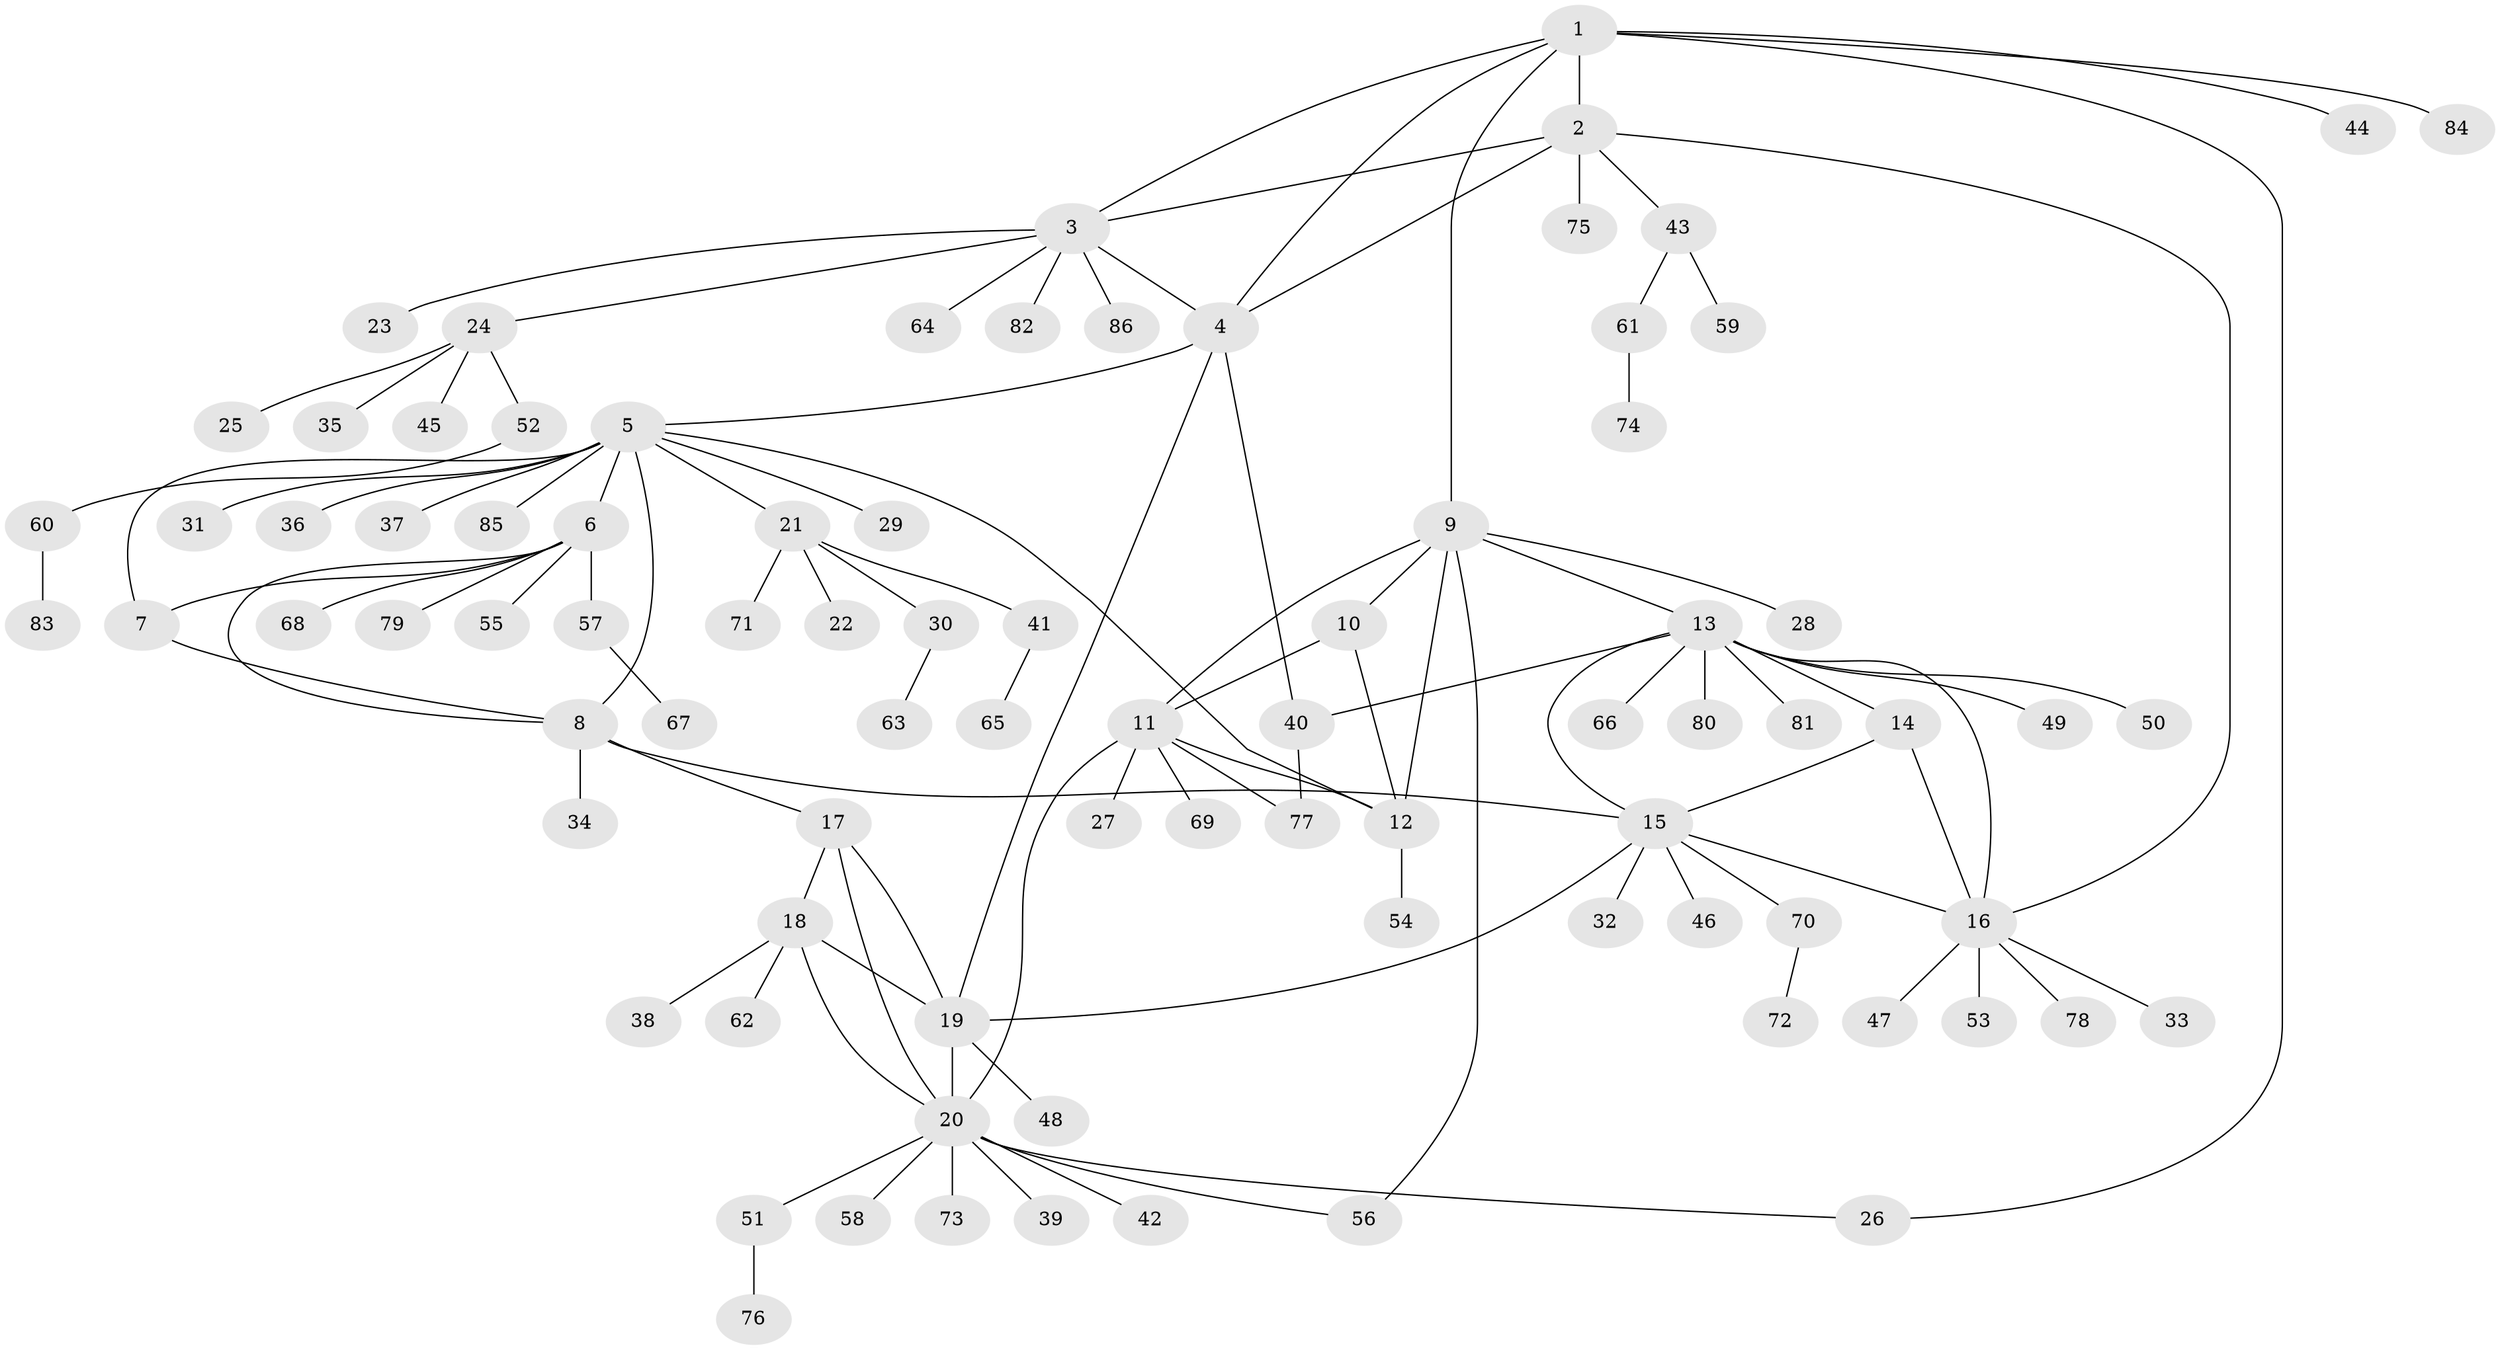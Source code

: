 // Generated by graph-tools (version 1.1) at 2025/26/03/09/25 03:26:37]
// undirected, 86 vertices, 110 edges
graph export_dot {
graph [start="1"]
  node [color=gray90,style=filled];
  1;
  2;
  3;
  4;
  5;
  6;
  7;
  8;
  9;
  10;
  11;
  12;
  13;
  14;
  15;
  16;
  17;
  18;
  19;
  20;
  21;
  22;
  23;
  24;
  25;
  26;
  27;
  28;
  29;
  30;
  31;
  32;
  33;
  34;
  35;
  36;
  37;
  38;
  39;
  40;
  41;
  42;
  43;
  44;
  45;
  46;
  47;
  48;
  49;
  50;
  51;
  52;
  53;
  54;
  55;
  56;
  57;
  58;
  59;
  60;
  61;
  62;
  63;
  64;
  65;
  66;
  67;
  68;
  69;
  70;
  71;
  72;
  73;
  74;
  75;
  76;
  77;
  78;
  79;
  80;
  81;
  82;
  83;
  84;
  85;
  86;
  1 -- 2;
  1 -- 3;
  1 -- 4;
  1 -- 9;
  1 -- 26;
  1 -- 44;
  1 -- 84;
  2 -- 3;
  2 -- 4;
  2 -- 16;
  2 -- 43;
  2 -- 75;
  3 -- 4;
  3 -- 23;
  3 -- 24;
  3 -- 64;
  3 -- 82;
  3 -- 86;
  4 -- 5;
  4 -- 19;
  4 -- 40;
  5 -- 6;
  5 -- 7;
  5 -- 8;
  5 -- 12;
  5 -- 21;
  5 -- 29;
  5 -- 31;
  5 -- 36;
  5 -- 37;
  5 -- 85;
  6 -- 7;
  6 -- 8;
  6 -- 55;
  6 -- 57;
  6 -- 68;
  6 -- 79;
  7 -- 8;
  8 -- 15;
  8 -- 17;
  8 -- 34;
  9 -- 10;
  9 -- 11;
  9 -- 12;
  9 -- 13;
  9 -- 28;
  9 -- 56;
  10 -- 11;
  10 -- 12;
  11 -- 12;
  11 -- 20;
  11 -- 27;
  11 -- 69;
  11 -- 77;
  12 -- 54;
  13 -- 14;
  13 -- 15;
  13 -- 16;
  13 -- 40;
  13 -- 49;
  13 -- 50;
  13 -- 66;
  13 -- 80;
  13 -- 81;
  14 -- 15;
  14 -- 16;
  15 -- 16;
  15 -- 19;
  15 -- 32;
  15 -- 46;
  15 -- 70;
  16 -- 33;
  16 -- 47;
  16 -- 53;
  16 -- 78;
  17 -- 18;
  17 -- 19;
  17 -- 20;
  18 -- 19;
  18 -- 20;
  18 -- 38;
  18 -- 62;
  19 -- 20;
  19 -- 48;
  20 -- 26;
  20 -- 39;
  20 -- 42;
  20 -- 51;
  20 -- 56;
  20 -- 58;
  20 -- 73;
  21 -- 22;
  21 -- 30;
  21 -- 41;
  21 -- 71;
  24 -- 25;
  24 -- 35;
  24 -- 45;
  24 -- 52;
  30 -- 63;
  40 -- 77;
  41 -- 65;
  43 -- 59;
  43 -- 61;
  51 -- 76;
  52 -- 60;
  57 -- 67;
  60 -- 83;
  61 -- 74;
  70 -- 72;
}
